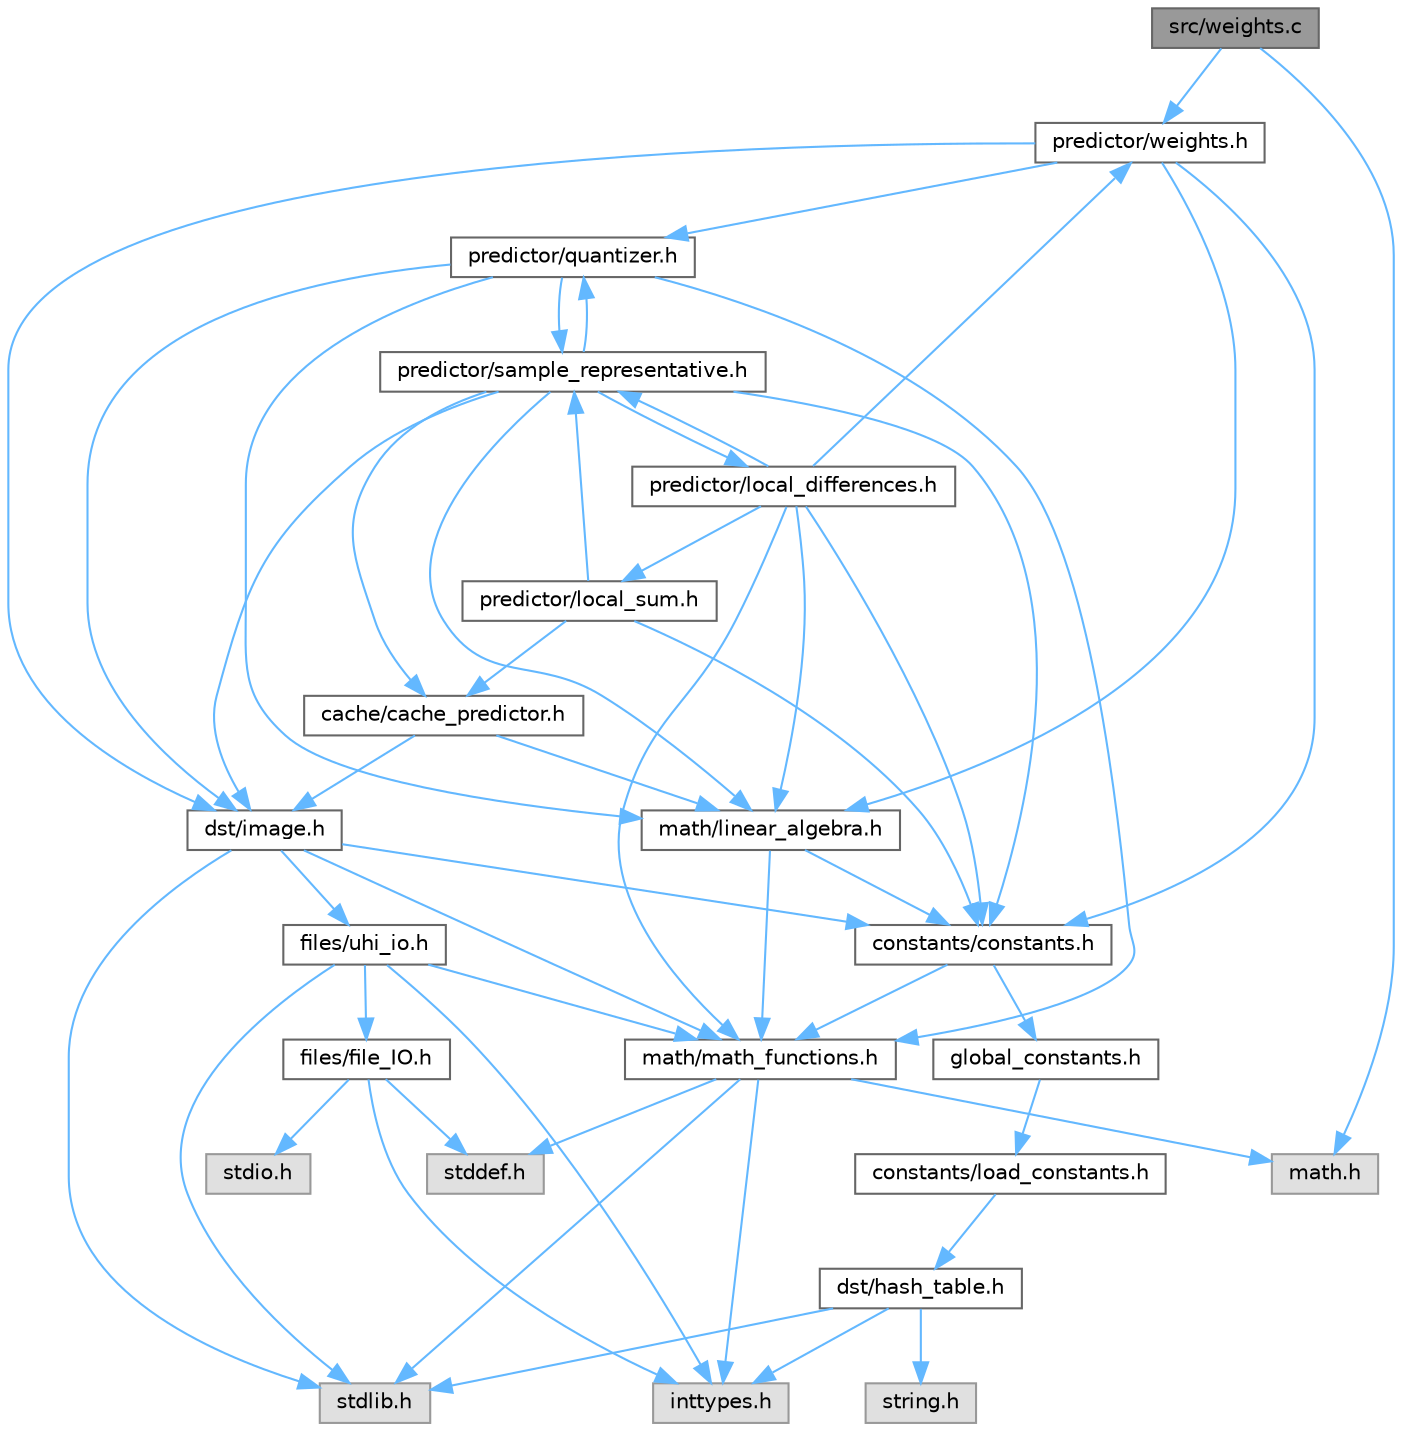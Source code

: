 digraph "src/weights.c"
{
 // LATEX_PDF_SIZE
  bgcolor="transparent";
  edge [fontname=Helvetica,fontsize=10,labelfontname=Helvetica,labelfontsize=10];
  node [fontname=Helvetica,fontsize=10,shape=box,height=0.2,width=0.4];
  Node1 [id="Node000001",label="src/weights.c",height=0.2,width=0.4,color="gray40", fillcolor="grey60", style="filled", fontcolor="black",tooltip=" "];
  Node1 -> Node2 [id="edge103_Node000001_Node000002",color="steelblue1",style="solid",tooltip=" "];
  Node2 [id="Node000002",label="predictor/weights.h",height=0.2,width=0.4,color="grey40", fillcolor="white", style="filled",URL="$d9/d77/a00095.html",tooltip=" "];
  Node2 -> Node3 [id="edge104_Node000002_Node000003",color="steelblue1",style="solid",tooltip=" "];
  Node3 [id="Node000003",label="constants/constants.h",height=0.2,width=0.4,color="grey40", fillcolor="white", style="filled",URL="$d9/db6/a00146.html",tooltip=" "];
  Node3 -> Node4 [id="edge105_Node000003_Node000004",color="steelblue1",style="solid",tooltip=" "];
  Node4 [id="Node000004",label="math/math_functions.h",height=0.2,width=0.4,color="grey40", fillcolor="white", style="filled",URL="$d7/d9a/a00152.html",tooltip=" "];
  Node4 -> Node5 [id="edge106_Node000004_Node000005",color="steelblue1",style="solid",tooltip=" "];
  Node5 [id="Node000005",label="stdlib.h",height=0.2,width=0.4,color="grey60", fillcolor="#E0E0E0", style="filled",tooltip=" "];
  Node4 -> Node6 [id="edge107_Node000004_Node000006",color="steelblue1",style="solid",tooltip=" "];
  Node6 [id="Node000006",label="math.h",height=0.2,width=0.4,color="grey60", fillcolor="#E0E0E0", style="filled",tooltip=" "];
  Node4 -> Node7 [id="edge108_Node000004_Node000007",color="steelblue1",style="solid",tooltip=" "];
  Node7 [id="Node000007",label="inttypes.h",height=0.2,width=0.4,color="grey60", fillcolor="#E0E0E0", style="filled",tooltip=" "];
  Node4 -> Node8 [id="edge109_Node000004_Node000008",color="steelblue1",style="solid",tooltip=" "];
  Node8 [id="Node000008",label="stddef.h",height=0.2,width=0.4,color="grey60", fillcolor="#E0E0E0", style="filled",tooltip=" "];
  Node3 -> Node9 [id="edge110_Node000003_Node000009",color="steelblue1",style="solid",tooltip=" "];
  Node9 [id="Node000009",label="global_constants.h",height=0.2,width=0.4,color="grey40", fillcolor="white", style="filled",URL="$d2/df5/a00137.html",tooltip=" "];
  Node9 -> Node10 [id="edge111_Node000009_Node000010",color="steelblue1",style="solid",tooltip=" "];
  Node10 [id="Node000010",label="constants/load_constants.h",height=0.2,width=0.4,color="grey40", fillcolor="white", style="filled",URL="$d7/dce/a00143.html",tooltip=" "];
  Node10 -> Node11 [id="edge112_Node000010_Node000011",color="steelblue1",style="solid",tooltip=" "];
  Node11 [id="Node000011",label="dst/hash_table.h",height=0.2,width=0.4,color="grey40", fillcolor="white", style="filled",URL="$df/d6a/a00119.html",tooltip=" "];
  Node11 -> Node5 [id="edge113_Node000011_Node000005",color="steelblue1",style="solid",tooltip=" "];
  Node11 -> Node7 [id="edge114_Node000011_Node000007",color="steelblue1",style="solid",tooltip=" "];
  Node11 -> Node12 [id="edge115_Node000011_Node000012",color="steelblue1",style="solid",tooltip=" "];
  Node12 [id="Node000012",label="string.h",height=0.2,width=0.4,color="grey60", fillcolor="#E0E0E0", style="filled",tooltip=" "];
  Node2 -> Node13 [id="edge116_Node000002_Node000013",color="steelblue1",style="solid",tooltip=" "];
  Node13 [id="Node000013",label="dst/image.h",height=0.2,width=0.4,color="grey40", fillcolor="white", style="filled",URL="$d3/d00/a00113.html",tooltip=" "];
  Node13 -> Node4 [id="edge117_Node000013_Node000004",color="steelblue1",style="solid",tooltip=" "];
  Node13 -> Node3 [id="edge118_Node000013_Node000003",color="steelblue1",style="solid",tooltip=" "];
  Node13 -> Node5 [id="edge119_Node000013_Node000005",color="steelblue1",style="solid",tooltip=" "];
  Node13 -> Node14 [id="edge120_Node000013_Node000014",color="steelblue1",style="solid",tooltip=" "];
  Node14 [id="Node000014",label="files/uhi_io.h",height=0.2,width=0.4,color="grey40", fillcolor="white", style="filled",URL="$d1/d88/a00128.html",tooltip=" "];
  Node14 -> Node7 [id="edge121_Node000014_Node000007",color="steelblue1",style="solid",tooltip=" "];
  Node14 -> Node5 [id="edge122_Node000014_Node000005",color="steelblue1",style="solid",tooltip=" "];
  Node14 -> Node15 [id="edge123_Node000014_Node000015",color="steelblue1",style="solid",tooltip=" "];
  Node15 [id="Node000015",label="files/file_IO.h",height=0.2,width=0.4,color="grey40", fillcolor="white", style="filled",URL="$df/dc8/a00122.html",tooltip=" "];
  Node15 -> Node7 [id="edge124_Node000015_Node000007",color="steelblue1",style="solid",tooltip=" "];
  Node15 -> Node8 [id="edge125_Node000015_Node000008",color="steelblue1",style="solid",tooltip=" "];
  Node15 -> Node16 [id="edge126_Node000015_Node000016",color="steelblue1",style="solid",tooltip=" "];
  Node16 [id="Node000016",label="stdio.h",height=0.2,width=0.4,color="grey60", fillcolor="#E0E0E0", style="filled",tooltip=" "];
  Node14 -> Node4 [id="edge127_Node000014_Node000004",color="steelblue1",style="solid",tooltip=" "];
  Node2 -> Node17 [id="edge128_Node000002_Node000017",color="steelblue1",style="solid",tooltip=" "];
  Node17 [id="Node000017",label="math/linear_algebra.h",height=0.2,width=0.4,color="grey40", fillcolor="white", style="filled",URL="$da/d1e/a00149.html",tooltip=" "];
  Node17 -> Node3 [id="edge129_Node000017_Node000003",color="steelblue1",style="solid",tooltip=" "];
  Node17 -> Node4 [id="edge130_Node000017_Node000004",color="steelblue1",style="solid",tooltip=" "];
  Node2 -> Node18 [id="edge131_Node000002_Node000018",color="steelblue1",style="solid",tooltip=" "];
  Node18 [id="Node000018",label="predictor/quantizer.h",height=0.2,width=0.4,color="grey40", fillcolor="white", style="filled",URL="$d1/d44/a00098.html",tooltip=" "];
  Node18 -> Node13 [id="edge132_Node000018_Node000013",color="steelblue1",style="solid",tooltip=" "];
  Node18 -> Node4 [id="edge133_Node000018_Node000004",color="steelblue1",style="solid",tooltip=" "];
  Node18 -> Node17 [id="edge134_Node000018_Node000017",color="steelblue1",style="solid",tooltip=" "];
  Node18 -> Node19 [id="edge135_Node000018_Node000019",color="steelblue1",style="solid",tooltip=" "];
  Node19 [id="Node000019",label="predictor/sample_representative.h",height=0.2,width=0.4,color="grey40", fillcolor="white", style="filled",URL="$d1/dc1/a00092.html",tooltip=" "];
  Node19 -> Node13 [id="edge136_Node000019_Node000013",color="steelblue1",style="solid",tooltip=" "];
  Node19 -> Node3 [id="edge137_Node000019_Node000003",color="steelblue1",style="solid",tooltip=" "];
  Node19 -> Node20 [id="edge138_Node000019_Node000020",color="steelblue1",style="solid",tooltip=" "];
  Node20 [id="Node000020",label="cache/cache_predictor.h",height=0.2,width=0.4,color="grey40", fillcolor="white", style="filled",URL="$db/db6/a00074.html",tooltip="Deprecated, Used as a buffer for debugging and temporary storage."];
  Node20 -> Node17 [id="edge139_Node000020_Node000017",color="steelblue1",style="solid",tooltip=" "];
  Node20 -> Node13 [id="edge140_Node000020_Node000013",color="steelblue1",style="solid",tooltip=" "];
  Node19 -> Node17 [id="edge141_Node000019_Node000017",color="steelblue1",style="solid",tooltip=" "];
  Node19 -> Node21 [id="edge142_Node000019_Node000021",color="steelblue1",style="solid",tooltip=" "];
  Node21 [id="Node000021",label="predictor/local_differences.h",height=0.2,width=0.4,color="grey40", fillcolor="white", style="filled",URL="$d4/d3a/a00101.html",tooltip=" "];
  Node21 -> Node3 [id="edge143_Node000021_Node000003",color="steelblue1",style="solid",tooltip=" "];
  Node21 -> Node17 [id="edge144_Node000021_Node000017",color="steelblue1",style="solid",tooltip=" "];
  Node21 -> Node4 [id="edge145_Node000021_Node000004",color="steelblue1",style="solid",tooltip=" "];
  Node21 -> Node22 [id="edge146_Node000021_Node000022",color="steelblue1",style="solid",tooltip=" "];
  Node22 [id="Node000022",label="predictor/local_sum.h",height=0.2,width=0.4,color="grey40", fillcolor="white", style="filled",URL="$df/d98/a00107.html",tooltip=" "];
  Node22 -> Node3 [id="edge147_Node000022_Node000003",color="steelblue1",style="solid",tooltip=" "];
  Node22 -> Node19 [id="edge148_Node000022_Node000019",color="steelblue1",style="solid",tooltip=" "];
  Node22 -> Node20 [id="edge149_Node000022_Node000020",color="steelblue1",style="solid",tooltip=" "];
  Node21 -> Node19 [id="edge150_Node000021_Node000019",color="steelblue1",style="solid",tooltip=" "];
  Node21 -> Node2 [id="edge151_Node000021_Node000002",color="steelblue1",style="solid",tooltip=" "];
  Node19 -> Node18 [id="edge152_Node000019_Node000018",color="steelblue1",style="solid",tooltip=" "];
  Node1 -> Node6 [id="edge153_Node000001_Node000006",color="steelblue1",style="solid",tooltip=" "];
}
